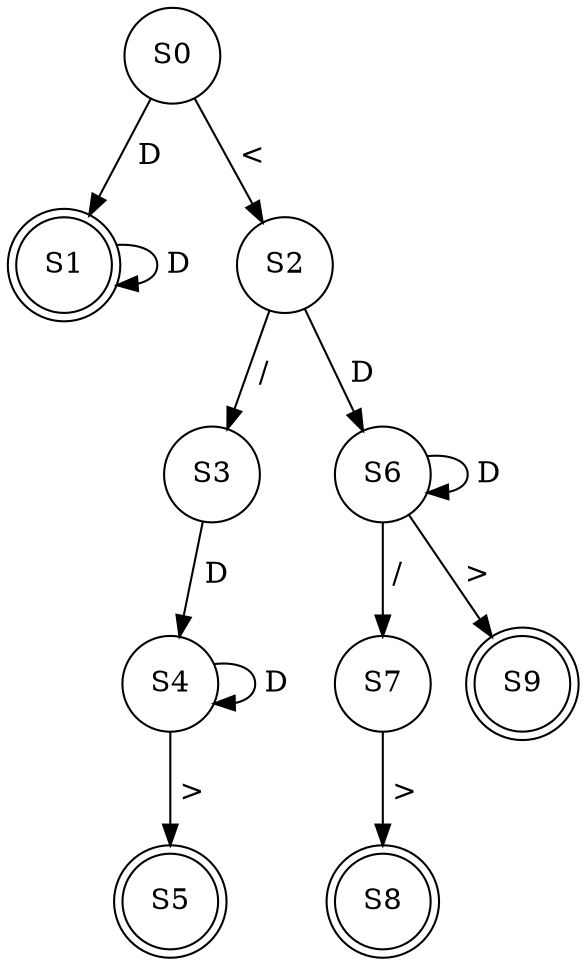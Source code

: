 // DFA :)
digraph DFA {
	S0 [label=S0 shape=circle]
	S1 [label=S1 shape=doublecircle]
	S2 [label=S2 shape=circle]
	S3 [label=S3 shape=circle]
	S4 [label=S4 shape=circle]
	S5 [label=S5 shape=doublecircle]
	S6 [label=S6 shape=circle]
	S7 [label=S7 shape=circle]
	S8 [label=S8 shape=doublecircle]
	S9 [label=S9 shape=doublecircle]
	S0 -> S1 [label=" D "]
	S1 -> S1 [label=" D "]
	S0 -> S2 [label=" < "]
	S2 -> S3 [label=" / "]
	S3 -> S4 [label=" D "]
	S4 -> S4 [label=" D "]
	S4 -> S5 [label=" > "]
	S2 -> S6 [label=" D "]
	S6 -> S6 [label=" D "]
	S6 -> S7 [label=" / "]
	S7 -> S8 [label=" > "]
	S6 -> S9 [label=" > "]
}
